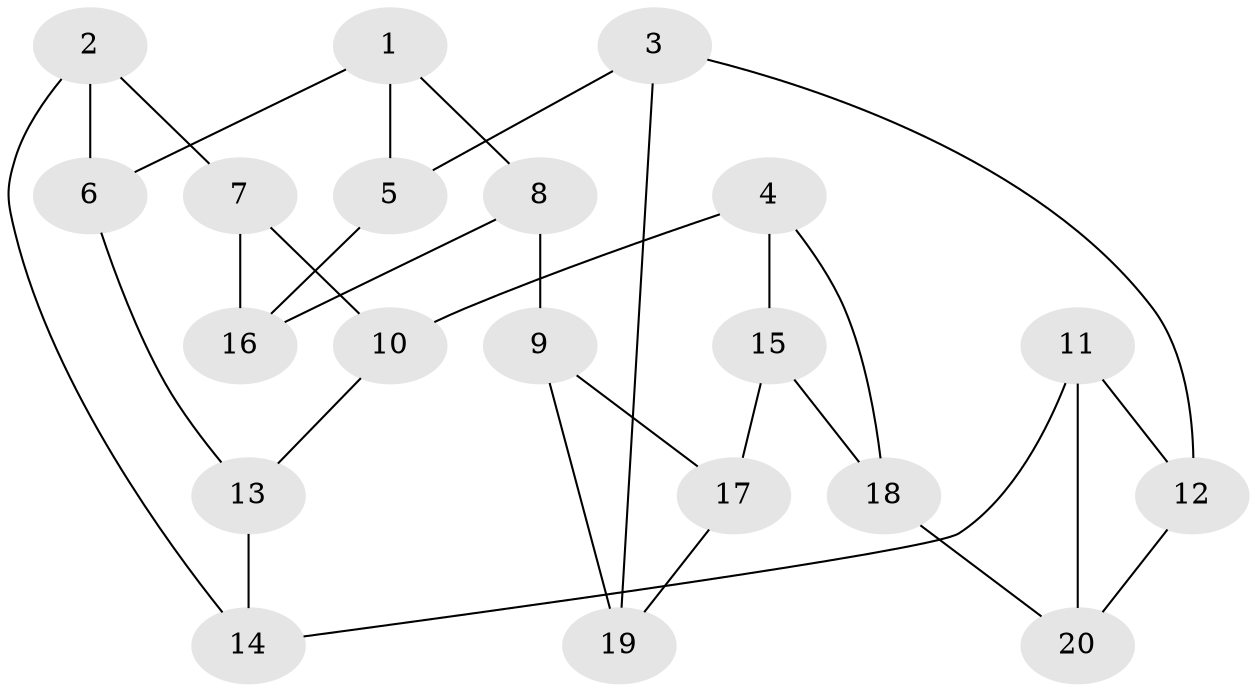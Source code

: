 // Generated by graph-tools (version 1.1) at 2025/46/02/15/25 05:46:28]
// undirected, 20 vertices, 30 edges
graph export_dot {
graph [start="1"]
  node [color=gray90,style=filled];
  1;
  2;
  3;
  4;
  5;
  6;
  7;
  8;
  9;
  10;
  11;
  12;
  13;
  14;
  15;
  16;
  17;
  18;
  19;
  20;
  1 -- 8;
  1 -- 5;
  1 -- 6;
  2 -- 7;
  2 -- 14;
  2 -- 6;
  3 -- 19;
  3 -- 12;
  3 -- 5;
  4 -- 18;
  4 -- 10;
  4 -- 15;
  5 -- 16;
  6 -- 13;
  7 -- 16;
  7 -- 10;
  8 -- 16;
  8 -- 9;
  9 -- 17;
  9 -- 19;
  10 -- 13;
  11 -- 20;
  11 -- 14;
  11 -- 12;
  12 -- 20;
  13 -- 14;
  15 -- 17;
  15 -- 18;
  17 -- 19;
  18 -- 20;
}
